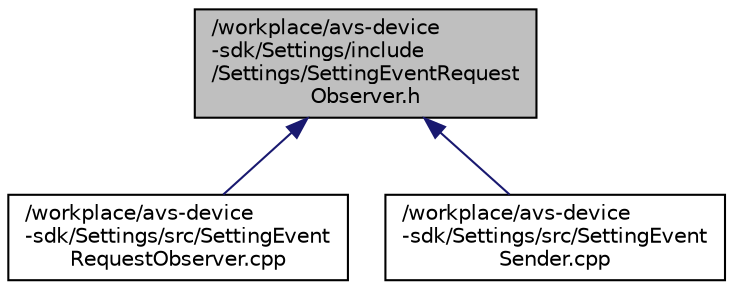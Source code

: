 digraph "/workplace/avs-device-sdk/Settings/include/Settings/SettingEventRequestObserver.h"
{
 // LATEX_PDF_SIZE
  edge [fontname="Helvetica",fontsize="10",labelfontname="Helvetica",labelfontsize="10"];
  node [fontname="Helvetica",fontsize="10",shape=record];
  Node1 [label="/workplace/avs-device\l-sdk/Settings/include\l/Settings/SettingEventRequest\lObserver.h",height=0.2,width=0.4,color="black", fillcolor="grey75", style="filled", fontcolor="black",tooltip=" "];
  Node1 -> Node2 [dir="back",color="midnightblue",fontsize="10",style="solid",fontname="Helvetica"];
  Node2 [label="/workplace/avs-device\l-sdk/Settings/src/SettingEvent\lRequestObserver.cpp",height=0.2,width=0.4,color="black", fillcolor="white", style="filled",URL="$_setting_event_request_observer_8cpp.html",tooltip=" "];
  Node1 -> Node3 [dir="back",color="midnightblue",fontsize="10",style="solid",fontname="Helvetica"];
  Node3 [label="/workplace/avs-device\l-sdk/Settings/src/SettingEvent\lSender.cpp",height=0.2,width=0.4,color="black", fillcolor="white", style="filled",URL="$_setting_event_sender_8cpp.html",tooltip=" "];
}
